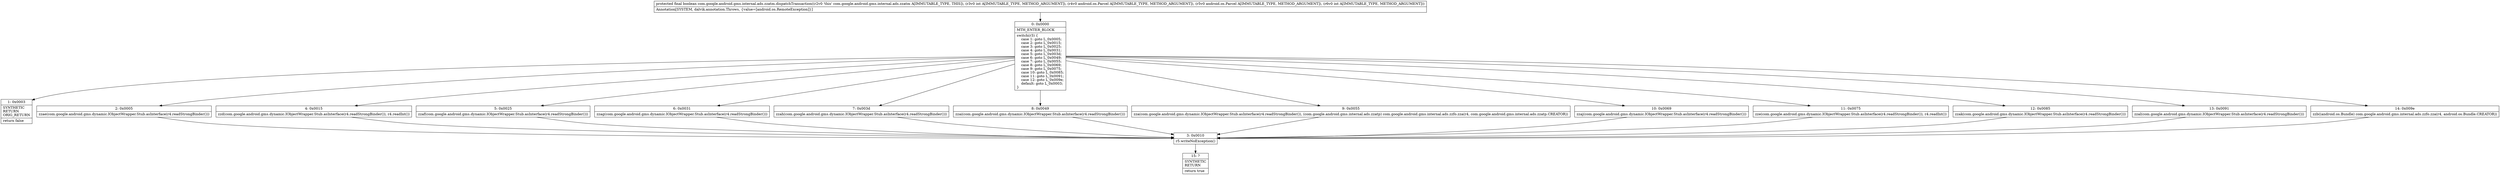 digraph "CFG forcom.google.android.gms.internal.ads.zzatm.dispatchTransaction(ILandroid\/os\/Parcel;Landroid\/os\/Parcel;I)Z" {
Node_0 [shape=record,label="{0\:\ 0x0000|MTH_ENTER_BLOCK\l|switch(r3) \{\l    case 1: goto L_0x0005;\l    case 2: goto L_0x0015;\l    case 3: goto L_0x0025;\l    case 4: goto L_0x0031;\l    case 5: goto L_0x003d;\l    case 6: goto L_0x0049;\l    case 7: goto L_0x0055;\l    case 8: goto L_0x0069;\l    case 9: goto L_0x0075;\l    case 10: goto L_0x0085;\l    case 11: goto L_0x0091;\l    case 12: goto L_0x009e;\l    default: goto L_0x0003;\l\}\l}"];
Node_1 [shape=record,label="{1\:\ 0x0003|SYNTHETIC\lRETURN\lORIG_RETURN\l|return false\l}"];
Node_2 [shape=record,label="{2\:\ 0x0005|zzae(com.google.android.gms.dynamic.IObjectWrapper.Stub.asInterface(r4.readStrongBinder()))\l}"];
Node_3 [shape=record,label="{3\:\ 0x0010|r5.writeNoException()\l}"];
Node_4 [shape=record,label="{4\:\ 0x0015|zzd(com.google.android.gms.dynamic.IObjectWrapper.Stub.asInterface(r4.readStrongBinder()), r4.readInt())\l}"];
Node_5 [shape=record,label="{5\:\ 0x0025|zzaf(com.google.android.gms.dynamic.IObjectWrapper.Stub.asInterface(r4.readStrongBinder()))\l}"];
Node_6 [shape=record,label="{6\:\ 0x0031|zzag(com.google.android.gms.dynamic.IObjectWrapper.Stub.asInterface(r4.readStrongBinder()))\l}"];
Node_7 [shape=record,label="{7\:\ 0x003d|zzah(com.google.android.gms.dynamic.IObjectWrapper.Stub.asInterface(r4.readStrongBinder()))\l}"];
Node_8 [shape=record,label="{8\:\ 0x0049|zzai(com.google.android.gms.dynamic.IObjectWrapper.Stub.asInterface(r4.readStrongBinder()))\l}"];
Node_9 [shape=record,label="{9\:\ 0x0055|zza(com.google.android.gms.dynamic.IObjectWrapper.Stub.asInterface(r4.readStrongBinder()), (com.google.android.gms.internal.ads.zzatp) com.google.android.gms.internal.ads.zzfo.zza(r4, com.google.android.gms.internal.ads.zzatp.CREATOR))\l}"];
Node_10 [shape=record,label="{10\:\ 0x0069|zzaj(com.google.android.gms.dynamic.IObjectWrapper.Stub.asInterface(r4.readStrongBinder()))\l}"];
Node_11 [shape=record,label="{11\:\ 0x0075|zze(com.google.android.gms.dynamic.IObjectWrapper.Stub.asInterface(r4.readStrongBinder()), r4.readInt())\l}"];
Node_12 [shape=record,label="{12\:\ 0x0085|zzak(com.google.android.gms.dynamic.IObjectWrapper.Stub.asInterface(r4.readStrongBinder()))\l}"];
Node_13 [shape=record,label="{13\:\ 0x0091|zzal(com.google.android.gms.dynamic.IObjectWrapper.Stub.asInterface(r4.readStrongBinder()))\l}"];
Node_14 [shape=record,label="{14\:\ 0x009e|zzb((android.os.Bundle) com.google.android.gms.internal.ads.zzfo.zza(r4, android.os.Bundle.CREATOR))\l}"];
Node_15 [shape=record,label="{15\:\ ?|SYNTHETIC\lRETURN\l|return true\l}"];
MethodNode[shape=record,label="{protected final boolean com.google.android.gms.internal.ads.zzatm.dispatchTransaction((r2v0 'this' com.google.android.gms.internal.ads.zzatm A[IMMUTABLE_TYPE, THIS]), (r3v0 int A[IMMUTABLE_TYPE, METHOD_ARGUMENT]), (r4v0 android.os.Parcel A[IMMUTABLE_TYPE, METHOD_ARGUMENT]), (r5v0 android.os.Parcel A[IMMUTABLE_TYPE, METHOD_ARGUMENT]), (r6v0 int A[IMMUTABLE_TYPE, METHOD_ARGUMENT]))  | Annotation[SYSTEM, dalvik.annotation.Throws, \{value=[android.os.RemoteException]\}]\l}"];
MethodNode -> Node_0;
Node_0 -> Node_1;
Node_0 -> Node_2;
Node_0 -> Node_4;
Node_0 -> Node_5;
Node_0 -> Node_6;
Node_0 -> Node_7;
Node_0 -> Node_8;
Node_0 -> Node_9;
Node_0 -> Node_10;
Node_0 -> Node_11;
Node_0 -> Node_12;
Node_0 -> Node_13;
Node_0 -> Node_14;
Node_2 -> Node_3;
Node_3 -> Node_15;
Node_4 -> Node_3;
Node_5 -> Node_3;
Node_6 -> Node_3;
Node_7 -> Node_3;
Node_8 -> Node_3;
Node_9 -> Node_3;
Node_10 -> Node_3;
Node_11 -> Node_3;
Node_12 -> Node_3;
Node_13 -> Node_3;
Node_14 -> Node_3;
}


